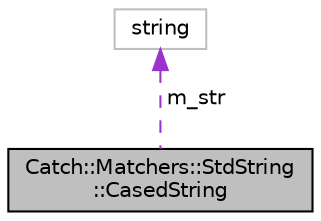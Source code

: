 digraph "Catch::Matchers::StdString::CasedString"
{
  edge [fontname="Helvetica",fontsize="10",labelfontname="Helvetica",labelfontsize="10"];
  node [fontname="Helvetica",fontsize="10",shape=record];
  Node1 [label="Catch::Matchers::StdString\l::CasedString",height=0.2,width=0.4,color="black", fillcolor="grey75", style="filled", fontcolor="black"];
  Node2 -> Node1 [dir="back",color="darkorchid3",fontsize="10",style="dashed",label=" m_str" ,fontname="Helvetica"];
  Node2 [label="string",height=0.2,width=0.4,color="grey75", fillcolor="white", style="filled"];
}
